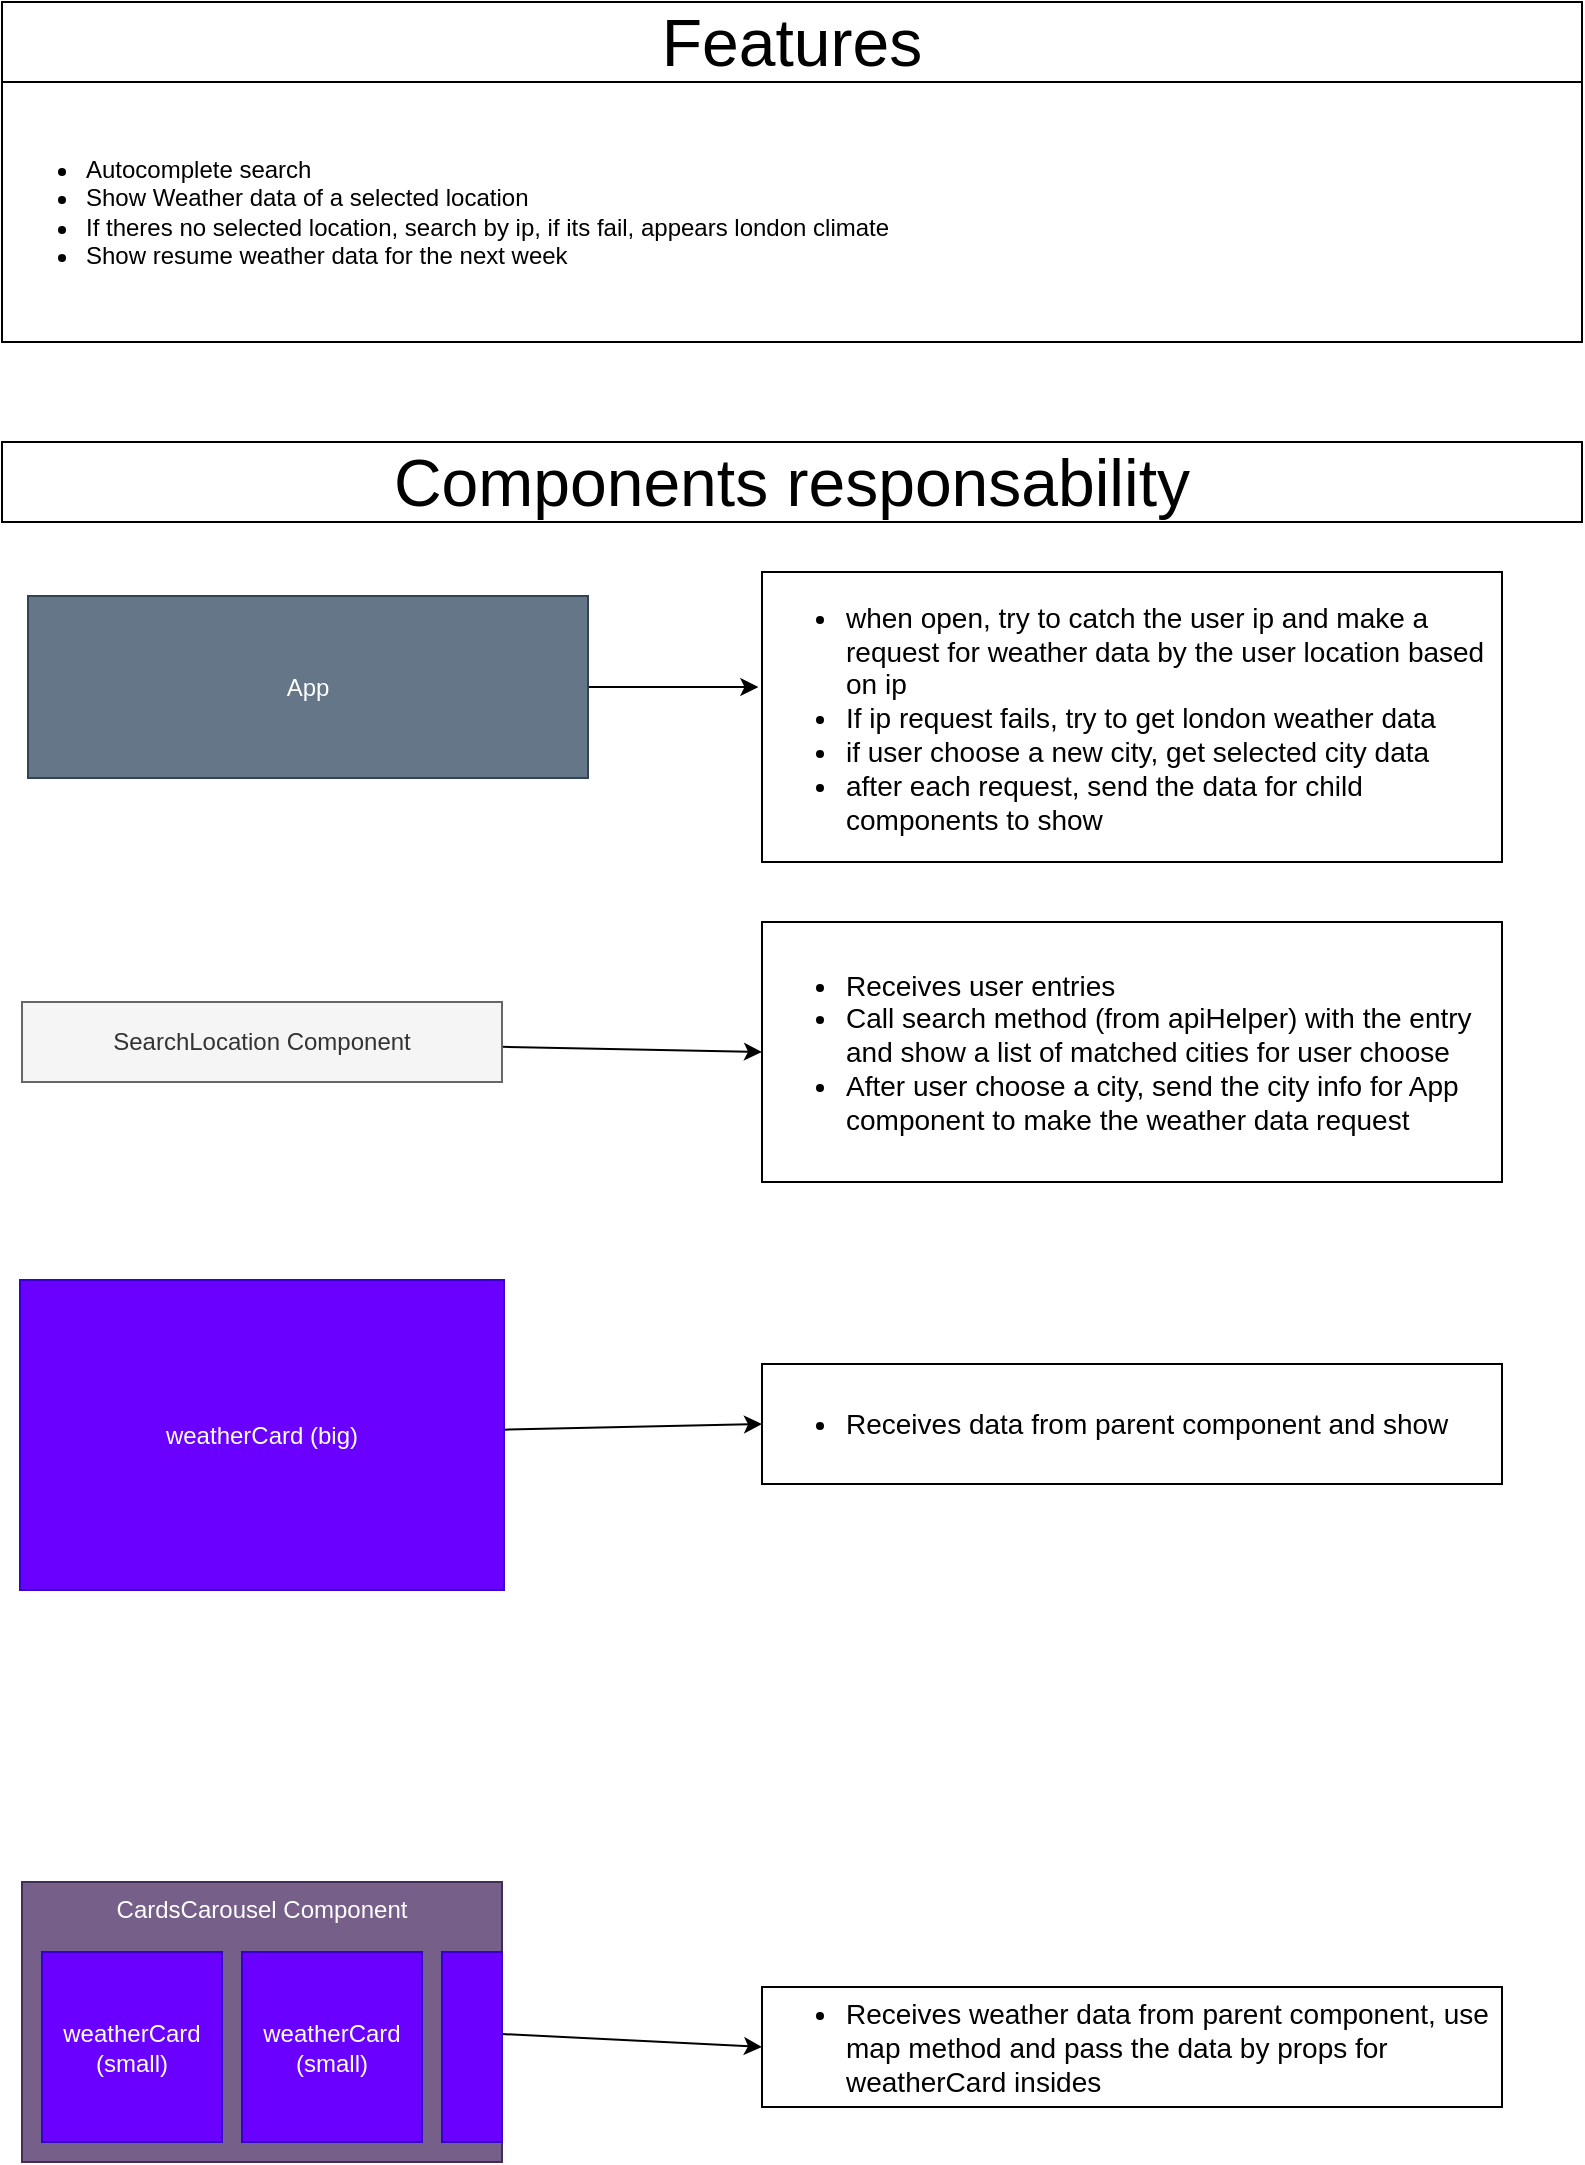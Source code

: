 <mxfile>
    <diagram id="0Xdu4I6r2NnTC5utK08y" name="Página-1">
        <mxGraphModel dx="1230" dy="464" grid="0" gridSize="10" guides="1" tooltips="1" connect="1" arrows="1" fold="1" page="1" pageScale="1" pageWidth="827" pageHeight="1169" math="0" shadow="0">
            <root>
                <mxCell id="0"/>
                <mxCell id="1" parent="0"/>
                <mxCell id="2" value="&lt;div&gt;&lt;div&gt;&lt;br&gt;&lt;/div&gt;&lt;ul&gt;&lt;li&gt;Autocomplete search&lt;/li&gt;&lt;li&gt;Show Weather data of a selected location&lt;/li&gt;&lt;li&gt;If theres no selected location, search by ip, if its fail, appears london climate&lt;/li&gt;&lt;li&gt;Show resume weather data for the next week&amp;nbsp;&lt;/li&gt;&lt;/ul&gt;&lt;/div&gt;&lt;div&gt;&lt;br&gt;&lt;/div&gt;" style="whiteSpace=wrap;html=1;align=left;verticalAlign=middle;" parent="1" vertex="1">
                    <mxGeometry x="10" y="60" width="790" height="130" as="geometry"/>
                </mxCell>
                <mxCell id="3" value="Features" style="whiteSpace=wrap;html=1;fontSize=33;" parent="1" vertex="1">
                    <mxGeometry x="10" y="20" width="790" height="40" as="geometry"/>
                </mxCell>
                <mxCell id="5" style="edgeStyle=none;html=1;fontSize=33;entryX=0;entryY=0.5;entryDx=0;entryDy=0;" parent="1" source="4" target="7" edge="1">
                    <mxGeometry relative="1" as="geometry">
                        <mxPoint x="420" y="540" as="targetPoint"/>
                    </mxGeometry>
                </mxCell>
                <mxCell id="4" value="SearchLocation Component" style="rounded=0;whiteSpace=wrap;html=1;fillColor=#f5f5f5;strokeColor=#666666;fontColor=#333333;" parent="1" vertex="1">
                    <mxGeometry x="20" y="520" width="240" height="40" as="geometry"/>
                </mxCell>
                <mxCell id="6" value="Components responsability" style="whiteSpace=wrap;html=1;fontSize=33;" parent="1" vertex="1">
                    <mxGeometry x="10" y="240" width="790" height="40" as="geometry"/>
                </mxCell>
                <mxCell id="7" value="&lt;ul style=&quot;font-size: 14px&quot;&gt;&lt;li&gt;Receives user entries&amp;nbsp;&lt;/li&gt;&lt;li&gt;Call search method (from apiHelper) with the entry and show a list of matched cities for user choose&lt;/li&gt;&lt;li&gt;After user choose a city, send the city info for App component to make the weather data request&lt;/li&gt;&lt;/ul&gt;" style="whiteSpace=wrap;html=1;fontSize=33;align=left;" parent="1" vertex="1">
                    <mxGeometry x="390" y="480" width="370" height="130" as="geometry"/>
                </mxCell>
                <mxCell id="23" style="edgeStyle=none;html=1;entryX=0;entryY=0.5;entryDx=0;entryDy=0;" edge="1" parent="1" source="9" target="13">
                    <mxGeometry relative="1" as="geometry"/>
                </mxCell>
                <mxCell id="9" value="weatherCard (big)" style="rounded=0;whiteSpace=wrap;html=1;fillColor=#6a00ff;fontColor=#ffffff;strokeColor=#3700CC;" parent="1" vertex="1">
                    <mxGeometry x="19" y="659" width="242" height="155" as="geometry"/>
                </mxCell>
                <mxCell id="13" value="&lt;ul style=&quot;font-size: 14px&quot;&gt;&lt;li&gt;Receives data from parent component and show&lt;/li&gt;&lt;/ul&gt;" style="whiteSpace=wrap;html=1;fontSize=33;align=left;" parent="1" vertex="1">
                    <mxGeometry x="390" y="701" width="370" height="60" as="geometry"/>
                </mxCell>
                <mxCell id="18" style="edgeStyle=none;html=1;fontSize=14;entryX=0;entryY=0.5;entryDx=0;entryDy=0;" parent="1" source="14" target="19" edge="1">
                    <mxGeometry relative="1" as="geometry">
                        <mxPoint x="430" y="1030" as="targetPoint"/>
                    </mxGeometry>
                </mxCell>
                <mxCell id="14" value="CardsCarousel Component" style="rounded=0;whiteSpace=wrap;html=1;verticalAlign=top;fillColor=#76608a;fontColor=#ffffff;strokeColor=#432D57;" parent="1" vertex="1">
                    <mxGeometry x="20" y="960" width="240" height="140" as="geometry"/>
                </mxCell>
                <mxCell id="15" value="weatherCard&lt;br&gt;(small)" style="rounded=0;whiteSpace=wrap;html=1;fillColor=#6a00ff;fontColor=#ffffff;strokeColor=#3700CC;" parent="1" vertex="1">
                    <mxGeometry x="30" y="995" width="90" height="95" as="geometry"/>
                </mxCell>
                <mxCell id="16" value="weatherCard&lt;br&gt;(small)" style="rounded=0;whiteSpace=wrap;html=1;fillColor=#6a00ff;fontColor=#ffffff;strokeColor=#3700CC;" parent="1" vertex="1">
                    <mxGeometry x="130" y="995" width="90" height="95" as="geometry"/>
                </mxCell>
                <mxCell id="17" value="" style="rounded=0;whiteSpace=wrap;html=1;fillColor=#6a00ff;fontColor=#ffffff;strokeColor=#3700CC;" parent="1" vertex="1">
                    <mxGeometry x="230" y="995" width="30" height="95" as="geometry"/>
                </mxCell>
                <mxCell id="19" value="&lt;ul style=&quot;font-size: 14px&quot;&gt;&lt;li&gt;Receives weather data from parent component, use map method and pass the data by props for weatherCard insides&lt;/li&gt;&lt;/ul&gt;" style="whiteSpace=wrap;html=1;fontSize=33;align=left;" parent="1" vertex="1">
                    <mxGeometry x="390" y="1012.5" width="370" height="60" as="geometry"/>
                </mxCell>
                <mxCell id="21" style="edgeStyle=none;html=1;fontSize=14;" parent="1" source="20" edge="1">
                    <mxGeometry relative="1" as="geometry">
                        <mxPoint x="388.2" y="362.5" as="targetPoint"/>
                    </mxGeometry>
                </mxCell>
                <mxCell id="20" value="App" style="rounded=0;whiteSpace=wrap;html=1;spacingBottom=0;fillColor=#647687;strokeColor=#314354;fontColor=#ffffff;" parent="1" vertex="1">
                    <mxGeometry x="23" y="317" width="280" height="91" as="geometry"/>
                </mxCell>
                <mxCell id="22" value="&lt;ul style=&quot;font-size: 14px&quot;&gt;&lt;li&gt;when open, try to catch the user ip and make a request for weather data by the user location based on ip&lt;/li&gt;&lt;li&gt;If ip request fails, try to get london weather data&lt;/li&gt;&lt;li&gt;if user choose a new city, get selected city data&lt;/li&gt;&lt;li&gt;after each request, send the data for child components to show&amp;nbsp;&lt;/li&gt;&lt;/ul&gt;" style="whiteSpace=wrap;html=1;fontSize=33;align=left;" parent="1" vertex="1">
                    <mxGeometry x="390" y="305" width="370" height="145" as="geometry"/>
                </mxCell>
            </root>
        </mxGraphModel>
    </diagram>
</mxfile>